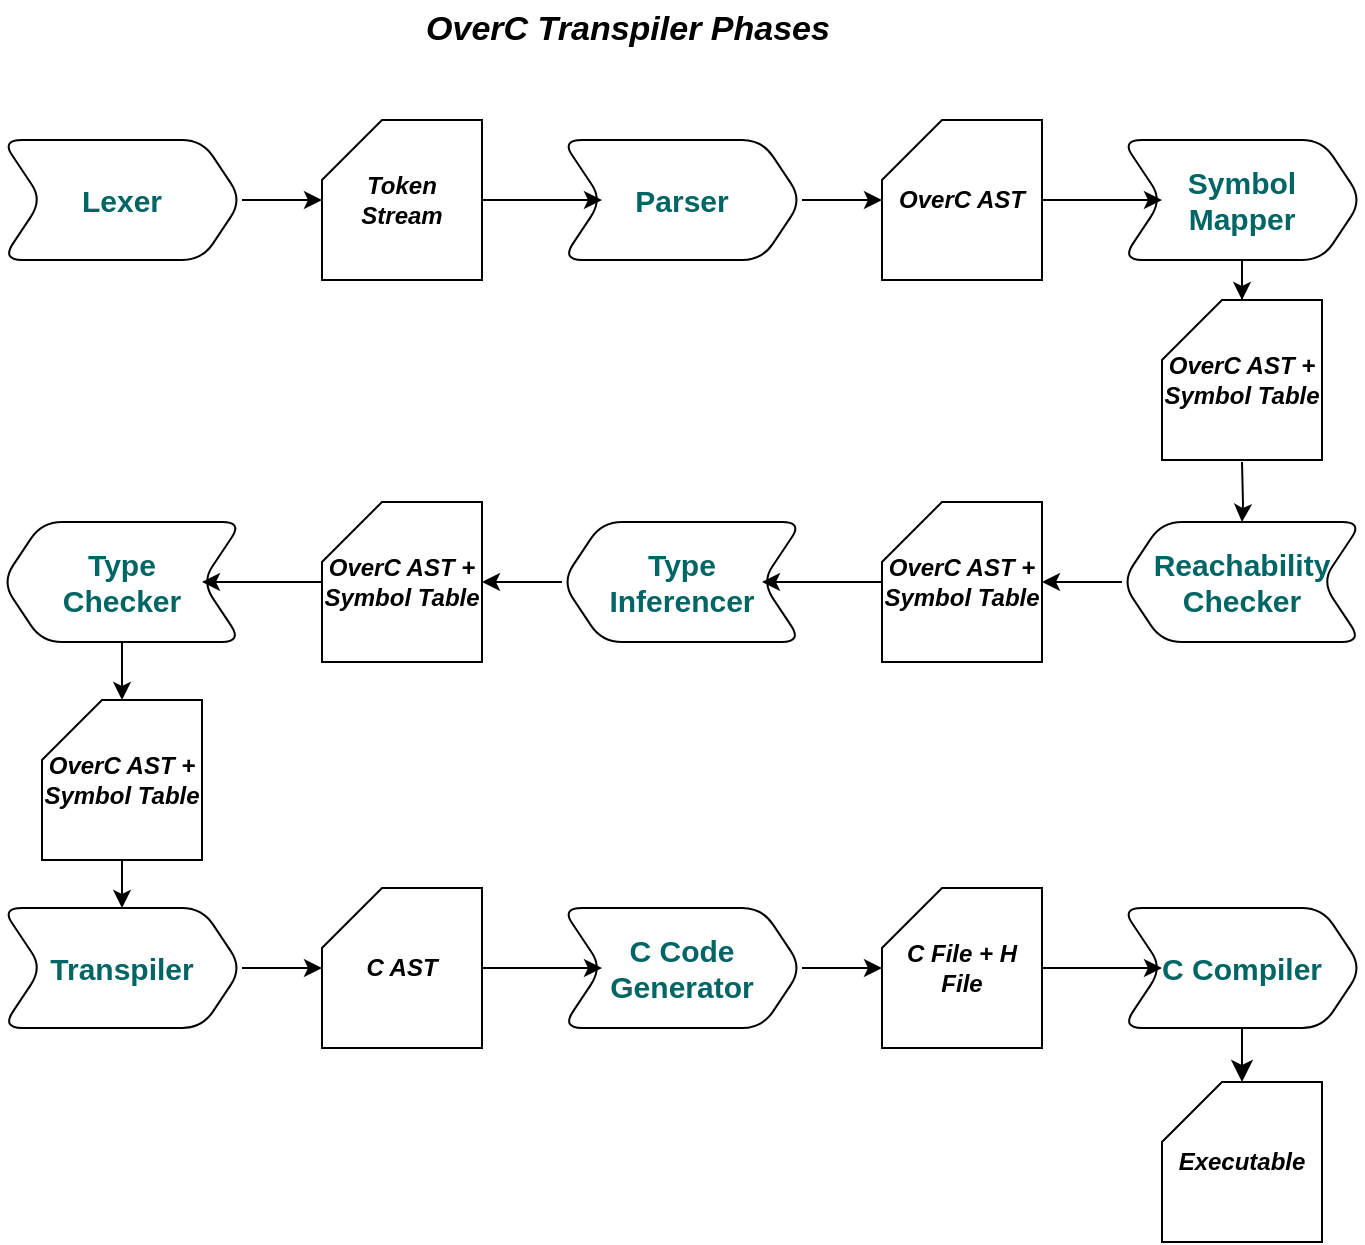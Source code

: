 <mxfile version="26.2.12">
  <diagram name="Página-1" id="XMs9nx5LfV7Qaw9jOB3_">
    <mxGraphModel dx="2068" dy="877" grid="1" gridSize="10" guides="1" tooltips="1" connect="1" arrows="1" fold="1" page="1" pageScale="1" pageWidth="827" pageHeight="1169" math="0" shadow="0">
      <root>
        <mxCell id="0" />
        <mxCell id="1" parent="0" />
        <mxCell id="0j38vcnmy1ZJMVoAtQNW-11" style="edgeStyle=orthogonalEdgeStyle;rounded=0;orthogonalLoop=1;jettySize=auto;html=1;" edge="1" parent="1" source="0j38vcnmy1ZJMVoAtQNW-1" target="0j38vcnmy1ZJMVoAtQNW-10">
          <mxGeometry relative="1" as="geometry" />
        </mxCell>
        <mxCell id="0j38vcnmy1ZJMVoAtQNW-1" value="Lexer" style="rounded=1;whiteSpace=wrap;html=1;fontStyle=1;fontSize=15;fontColor=#006565;shape=step;perimeter=stepPerimeter;fixedSize=1;" vertex="1" parent="1">
          <mxGeometry x="120" y="120" width="120" height="60" as="geometry" />
        </mxCell>
        <mxCell id="0j38vcnmy1ZJMVoAtQNW-2" value="Parser" style="rounded=1;whiteSpace=wrap;html=1;fontStyle=1;fontSize=15;fontColor=#006565;shape=step;perimeter=stepPerimeter;fixedSize=1;" vertex="1" parent="1">
          <mxGeometry x="400" y="120" width="120" height="60" as="geometry" />
        </mxCell>
        <mxCell id="0j38vcnmy1ZJMVoAtQNW-17" style="edgeStyle=orthogonalEdgeStyle;rounded=0;orthogonalLoop=1;jettySize=auto;html=1;" edge="1" parent="1" source="0j38vcnmy1ZJMVoAtQNW-3" target="0j38vcnmy1ZJMVoAtQNW-16">
          <mxGeometry relative="1" as="geometry" />
        </mxCell>
        <mxCell id="0j38vcnmy1ZJMVoAtQNW-3" value="Symbol&lt;br&gt;Mapper" style="rounded=1;whiteSpace=wrap;html=1;fontStyle=1;fontSize=15;fontColor=#006565;shape=step;perimeter=stepPerimeter;fixedSize=1;" vertex="1" parent="1">
          <mxGeometry x="680" y="120" width="120" height="60" as="geometry" />
        </mxCell>
        <mxCell id="0j38vcnmy1ZJMVoAtQNW-21" style="edgeStyle=orthogonalEdgeStyle;rounded=0;orthogonalLoop=1;jettySize=auto;html=1;" edge="1" parent="1" source="0j38vcnmy1ZJMVoAtQNW-4" target="0j38vcnmy1ZJMVoAtQNW-18">
          <mxGeometry relative="1" as="geometry" />
        </mxCell>
        <mxCell id="0j38vcnmy1ZJMVoAtQNW-4" value="Reachability Checker" style="rounded=1;whiteSpace=wrap;html=1;fontStyle=1;fontSize=15;fontColor=#006565;shape=step;perimeter=stepPerimeter;fixedSize=1;flipH=1;" vertex="1" parent="1">
          <mxGeometry x="680" y="311" width="120" height="60" as="geometry" />
        </mxCell>
        <mxCell id="0j38vcnmy1ZJMVoAtQNW-24" style="edgeStyle=orthogonalEdgeStyle;rounded=0;orthogonalLoop=1;jettySize=auto;html=1;" edge="1" parent="1" source="0j38vcnmy1ZJMVoAtQNW-5" target="0j38vcnmy1ZJMVoAtQNW-19">
          <mxGeometry relative="1" as="geometry" />
        </mxCell>
        <mxCell id="0j38vcnmy1ZJMVoAtQNW-5" value="Type&lt;br&gt;Inferencer" style="rounded=1;whiteSpace=wrap;html=1;fontStyle=1;fontSize=15;fontColor=#006565;shape=step;perimeter=stepPerimeter;fixedSize=1;flipH=1;" vertex="1" parent="1">
          <mxGeometry x="400" y="311" width="120" height="60" as="geometry" />
        </mxCell>
        <mxCell id="0j38vcnmy1ZJMVoAtQNW-27" style="edgeStyle=orthogonalEdgeStyle;rounded=0;orthogonalLoop=1;jettySize=auto;html=1;" edge="1" parent="1" source="0j38vcnmy1ZJMVoAtQNW-6" target="0j38vcnmy1ZJMVoAtQNW-26">
          <mxGeometry relative="1" as="geometry" />
        </mxCell>
        <mxCell id="0j38vcnmy1ZJMVoAtQNW-6" value="Type&lt;br&gt;Checker" style="rounded=1;whiteSpace=wrap;html=1;fontStyle=1;fontSize=15;fontColor=#006565;shape=step;perimeter=stepPerimeter;fixedSize=1;flipH=1;" vertex="1" parent="1">
          <mxGeometry x="120" y="311" width="120" height="60" as="geometry" />
        </mxCell>
        <mxCell id="0j38vcnmy1ZJMVoAtQNW-7" value="Transpiler" style="rounded=1;whiteSpace=wrap;html=1;fontStyle=1;fontSize=15;fontColor=#006565;shape=step;perimeter=stepPerimeter;fixedSize=1;" vertex="1" parent="1">
          <mxGeometry x="120" y="504" width="120" height="60" as="geometry" />
        </mxCell>
        <mxCell id="0j38vcnmy1ZJMVoAtQNW-8" value="C Code Generator" style="rounded=1;whiteSpace=wrap;html=1;fontStyle=1;fontSize=15;fontColor=#006565;shape=step;perimeter=stepPerimeter;fixedSize=1;" vertex="1" parent="1">
          <mxGeometry x="400" y="504" width="120" height="60" as="geometry" />
        </mxCell>
        <mxCell id="0j38vcnmy1ZJMVoAtQNW-36" style="edgeStyle=none;curved=1;rounded=0;orthogonalLoop=1;jettySize=auto;html=1;fontSize=12;startSize=8;endSize=8;" edge="1" parent="1" source="0j38vcnmy1ZJMVoAtQNW-9" target="0j38vcnmy1ZJMVoAtQNW-35">
          <mxGeometry relative="1" as="geometry" />
        </mxCell>
        <mxCell id="0j38vcnmy1ZJMVoAtQNW-9" value="C Compiler" style="rounded=1;whiteSpace=wrap;html=1;fontStyle=1;fontSize=15;fontColor=#006565;shape=step;perimeter=stepPerimeter;fixedSize=1;" vertex="1" parent="1">
          <mxGeometry x="680" y="504" width="120" height="60" as="geometry" />
        </mxCell>
        <mxCell id="0j38vcnmy1ZJMVoAtQNW-12" style="edgeStyle=orthogonalEdgeStyle;rounded=0;orthogonalLoop=1;jettySize=auto;html=1;" edge="1" parent="1" source="0j38vcnmy1ZJMVoAtQNW-10" target="0j38vcnmy1ZJMVoAtQNW-2">
          <mxGeometry relative="1" as="geometry" />
        </mxCell>
        <mxCell id="0j38vcnmy1ZJMVoAtQNW-10" value="Token Stream" style="shape=card;whiteSpace=wrap;html=1;backgroundOutline=1;darkOpacity=0.05;fontStyle=3" vertex="1" parent="1">
          <mxGeometry x="280" y="110" width="80" height="80" as="geometry" />
        </mxCell>
        <mxCell id="0j38vcnmy1ZJMVoAtQNW-15" style="edgeStyle=orthogonalEdgeStyle;rounded=0;orthogonalLoop=1;jettySize=auto;html=1;entryX=0;entryY=0.5;entryDx=0;entryDy=0;" edge="1" parent="1" source="0j38vcnmy1ZJMVoAtQNW-13" target="0j38vcnmy1ZJMVoAtQNW-3">
          <mxGeometry relative="1" as="geometry" />
        </mxCell>
        <mxCell id="0j38vcnmy1ZJMVoAtQNW-13" value="OverC AST" style="shape=card;whiteSpace=wrap;html=1;backgroundOutline=1;darkOpacity=0.05;fontStyle=3" vertex="1" parent="1">
          <mxGeometry x="560" y="110" width="80" height="80" as="geometry" />
        </mxCell>
        <mxCell id="0j38vcnmy1ZJMVoAtQNW-14" style="edgeStyle=orthogonalEdgeStyle;rounded=0;orthogonalLoop=1;jettySize=auto;html=1;entryX=0;entryY=0.5;entryDx=0;entryDy=0;entryPerimeter=0;" edge="1" parent="1" source="0j38vcnmy1ZJMVoAtQNW-2" target="0j38vcnmy1ZJMVoAtQNW-13">
          <mxGeometry relative="1" as="geometry" />
        </mxCell>
        <mxCell id="0j38vcnmy1ZJMVoAtQNW-20" style="edgeStyle=orthogonalEdgeStyle;rounded=0;orthogonalLoop=1;jettySize=auto;html=1;" edge="1" parent="1" target="0j38vcnmy1ZJMVoAtQNW-4">
          <mxGeometry relative="1" as="geometry">
            <mxPoint x="740" y="281" as="sourcePoint" />
          </mxGeometry>
        </mxCell>
        <mxCell id="0j38vcnmy1ZJMVoAtQNW-16" value="OverC AST + Symbol Table" style="shape=card;whiteSpace=wrap;html=1;backgroundOutline=1;darkOpacity=0.05;fontStyle=3" vertex="1" parent="1">
          <mxGeometry x="700" y="200" width="80" height="80" as="geometry" />
        </mxCell>
        <mxCell id="0j38vcnmy1ZJMVoAtQNW-22" style="edgeStyle=orthogonalEdgeStyle;rounded=0;orthogonalLoop=1;jettySize=auto;html=1;" edge="1" parent="1" source="0j38vcnmy1ZJMVoAtQNW-18" target="0j38vcnmy1ZJMVoAtQNW-5">
          <mxGeometry relative="1" as="geometry" />
        </mxCell>
        <mxCell id="0j38vcnmy1ZJMVoAtQNW-18" value="OverC AST + Symbol Table" style="shape=card;whiteSpace=wrap;html=1;backgroundOutline=1;darkOpacity=0.05;fontStyle=3" vertex="1" parent="1">
          <mxGeometry x="560" y="301" width="80" height="80" as="geometry" />
        </mxCell>
        <mxCell id="0j38vcnmy1ZJMVoAtQNW-25" style="edgeStyle=orthogonalEdgeStyle;rounded=0;orthogonalLoop=1;jettySize=auto;html=1;" edge="1" parent="1" source="0j38vcnmy1ZJMVoAtQNW-19" target="0j38vcnmy1ZJMVoAtQNW-6">
          <mxGeometry relative="1" as="geometry" />
        </mxCell>
        <mxCell id="0j38vcnmy1ZJMVoAtQNW-19" value="OverC AST + Symbol Table" style="shape=card;whiteSpace=wrap;html=1;backgroundOutline=1;darkOpacity=0.05;fontStyle=3" vertex="1" parent="1">
          <mxGeometry x="280" y="301" width="80" height="80" as="geometry" />
        </mxCell>
        <mxCell id="0j38vcnmy1ZJMVoAtQNW-28" style="edgeStyle=orthogonalEdgeStyle;rounded=0;orthogonalLoop=1;jettySize=auto;html=1;" edge="1" parent="1" source="0j38vcnmy1ZJMVoAtQNW-26" target="0j38vcnmy1ZJMVoAtQNW-7">
          <mxGeometry relative="1" as="geometry" />
        </mxCell>
        <mxCell id="0j38vcnmy1ZJMVoAtQNW-26" value="OverC AST + Symbol Table" style="shape=card;whiteSpace=wrap;html=1;backgroundOutline=1;darkOpacity=0.05;fontStyle=3" vertex="1" parent="1">
          <mxGeometry x="140" y="400" width="80" height="80" as="geometry" />
        </mxCell>
        <mxCell id="0j38vcnmy1ZJMVoAtQNW-32" style="edgeStyle=orthogonalEdgeStyle;rounded=0;orthogonalLoop=1;jettySize=auto;html=1;entryX=0;entryY=0.5;entryDx=0;entryDy=0;" edge="1" parent="1" source="0j38vcnmy1ZJMVoAtQNW-29" target="0j38vcnmy1ZJMVoAtQNW-8">
          <mxGeometry relative="1" as="geometry" />
        </mxCell>
        <mxCell id="0j38vcnmy1ZJMVoAtQNW-29" value="C AST" style="shape=card;whiteSpace=wrap;html=1;backgroundOutline=1;darkOpacity=0.05;fontStyle=3" vertex="1" parent="1">
          <mxGeometry x="280" y="494" width="80" height="80" as="geometry" />
        </mxCell>
        <mxCell id="0j38vcnmy1ZJMVoAtQNW-34" style="edgeStyle=orthogonalEdgeStyle;rounded=0;orthogonalLoop=1;jettySize=auto;html=1;" edge="1" parent="1" source="0j38vcnmy1ZJMVoAtQNW-30" target="0j38vcnmy1ZJMVoAtQNW-9">
          <mxGeometry relative="1" as="geometry" />
        </mxCell>
        <mxCell id="0j38vcnmy1ZJMVoAtQNW-30" value="C File + H File" style="shape=card;whiteSpace=wrap;html=1;backgroundOutline=1;darkOpacity=0.05;fontStyle=3" vertex="1" parent="1">
          <mxGeometry x="560" y="494" width="80" height="80" as="geometry" />
        </mxCell>
        <mxCell id="0j38vcnmy1ZJMVoAtQNW-31" style="edgeStyle=orthogonalEdgeStyle;rounded=0;orthogonalLoop=1;jettySize=auto;html=1;entryX=0;entryY=0.5;entryDx=0;entryDy=0;entryPerimeter=0;" edge="1" parent="1" source="0j38vcnmy1ZJMVoAtQNW-7" target="0j38vcnmy1ZJMVoAtQNW-29">
          <mxGeometry relative="1" as="geometry" />
        </mxCell>
        <mxCell id="0j38vcnmy1ZJMVoAtQNW-33" style="edgeStyle=orthogonalEdgeStyle;rounded=0;orthogonalLoop=1;jettySize=auto;html=1;entryX=0;entryY=0.5;entryDx=0;entryDy=0;entryPerimeter=0;" edge="1" parent="1" source="0j38vcnmy1ZJMVoAtQNW-8" target="0j38vcnmy1ZJMVoAtQNW-30">
          <mxGeometry relative="1" as="geometry" />
        </mxCell>
        <mxCell id="0j38vcnmy1ZJMVoAtQNW-35" value="Executable" style="shape=card;whiteSpace=wrap;html=1;fontStyle=3" vertex="1" parent="1">
          <mxGeometry x="700" y="591" width="80" height="80" as="geometry" />
        </mxCell>
        <mxCell id="0j38vcnmy1ZJMVoAtQNW-37" value="OverC Transpiler Phases" style="text;html=1;align=center;verticalAlign=middle;whiteSpace=wrap;rounded=0;fontStyle=3;fontSize=17;" vertex="1" parent="1">
          <mxGeometry x="330" y="50" width="206" height="30" as="geometry" />
        </mxCell>
      </root>
    </mxGraphModel>
  </diagram>
</mxfile>
